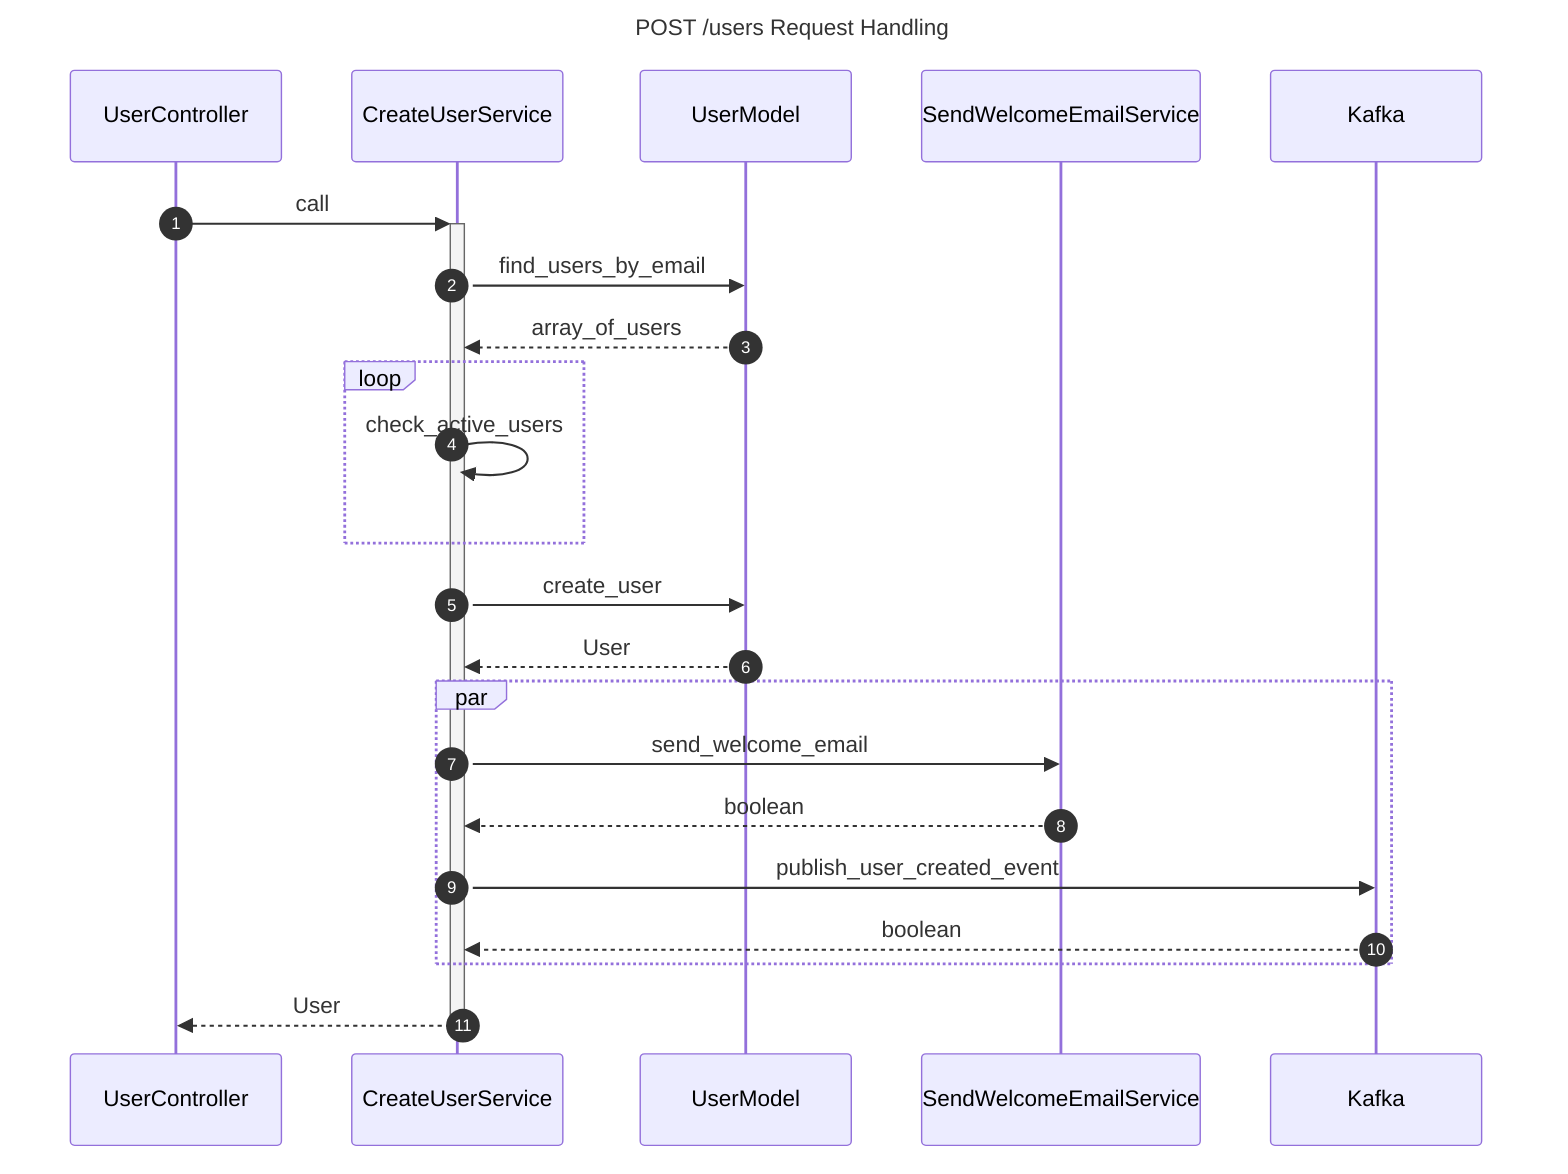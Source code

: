 ---
title: POST /users Request Handling
---
sequenceDiagram
    autonumber

    participant UserController
    participant CreateUserService
    participant UserModel
    participant SendWelcomeEmailService
    participant Kafka

    UserController->>+CreateUserService: call
    CreateUserService->>UserModel: find_users_by_email
    UserModel-->>CreateUserService: array_of_users

    loop
        CreateUserService->>CreateUserService: check_active_users
    end

    CreateUserService->>UserModel: create_user
    UserModel-->>CreateUserService: User

    par
        CreateUserService->>SendWelcomeEmailService: send_welcome_email
        SendWelcomeEmailService-->>CreateUserService: boolean

        CreateUserService->>Kafka: publish_user_created_event
        Kafka-->>CreateUserService: boolean
    end

    CreateUserService-->>-UserController: User